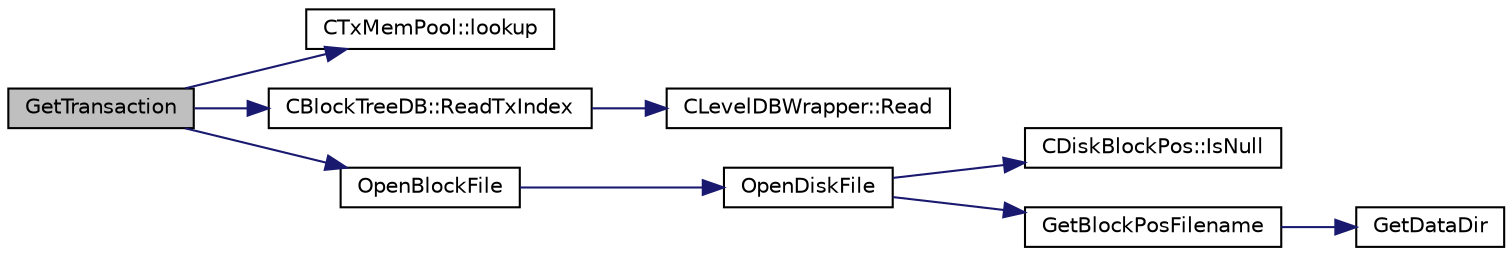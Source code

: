 digraph "GetTransaction"
{
  edge [fontname="Helvetica",fontsize="10",labelfontname="Helvetica",labelfontsize="10"];
  node [fontname="Helvetica",fontsize="10",shape=record];
  rankdir="LR";
  Node682 [label="GetTransaction",height=0.2,width=0.4,color="black", fillcolor="grey75", style="filled", fontcolor="black"];
  Node682 -> Node683 [color="midnightblue",fontsize="10",style="solid",fontname="Helvetica"];
  Node683 [label="CTxMemPool::lookup",height=0.2,width=0.4,color="black", fillcolor="white", style="filled",URL="$class_c_tx_mem_pool.html#ad6d9966cdeb4b6586f7186e709b4e77e"];
  Node682 -> Node684 [color="midnightblue",fontsize="10",style="solid",fontname="Helvetica"];
  Node684 [label="CBlockTreeDB::ReadTxIndex",height=0.2,width=0.4,color="black", fillcolor="white", style="filled",URL="$class_c_block_tree_d_b.html#a74383427266d627e84c2d0c8e21e03c7"];
  Node684 -> Node685 [color="midnightblue",fontsize="10",style="solid",fontname="Helvetica"];
  Node685 [label="CLevelDBWrapper::Read",height=0.2,width=0.4,color="black", fillcolor="white", style="filled",URL="$class_c_level_d_b_wrapper.html#a0cb51d3b8f042641b2d0aa76c3185527"];
  Node682 -> Node686 [color="midnightblue",fontsize="10",style="solid",fontname="Helvetica"];
  Node686 [label="OpenBlockFile",height=0.2,width=0.4,color="black", fillcolor="white", style="filled",URL="$main_8cpp.html#a0d81388930a4ccb6a69b9abdd1ef5097",tooltip="Open a block file (blk?????.dat) "];
  Node686 -> Node687 [color="midnightblue",fontsize="10",style="solid",fontname="Helvetica"];
  Node687 [label="OpenDiskFile",height=0.2,width=0.4,color="black", fillcolor="white", style="filled",URL="$main_8cpp.html#ab15fc61f1d9596ad0aca703ff2c74635"];
  Node687 -> Node688 [color="midnightblue",fontsize="10",style="solid",fontname="Helvetica"];
  Node688 [label="CDiskBlockPos::IsNull",height=0.2,width=0.4,color="black", fillcolor="white", style="filled",URL="$struct_c_disk_block_pos.html#a7dd98fe3f5372d358df61db31899b0af"];
  Node687 -> Node689 [color="midnightblue",fontsize="10",style="solid",fontname="Helvetica"];
  Node689 [label="GetBlockPosFilename",height=0.2,width=0.4,color="black", fillcolor="white", style="filled",URL="$main_8cpp.html#a2f26f074aac584c3398de1dcdac59de9",tooltip="Translation to a filesystem path. "];
  Node689 -> Node690 [color="midnightblue",fontsize="10",style="solid",fontname="Helvetica"];
  Node690 [label="GetDataDir",height=0.2,width=0.4,color="black", fillcolor="white", style="filled",URL="$util_8cpp.html#ab83866a054745d4b30a3948a1b44beba"];
}
